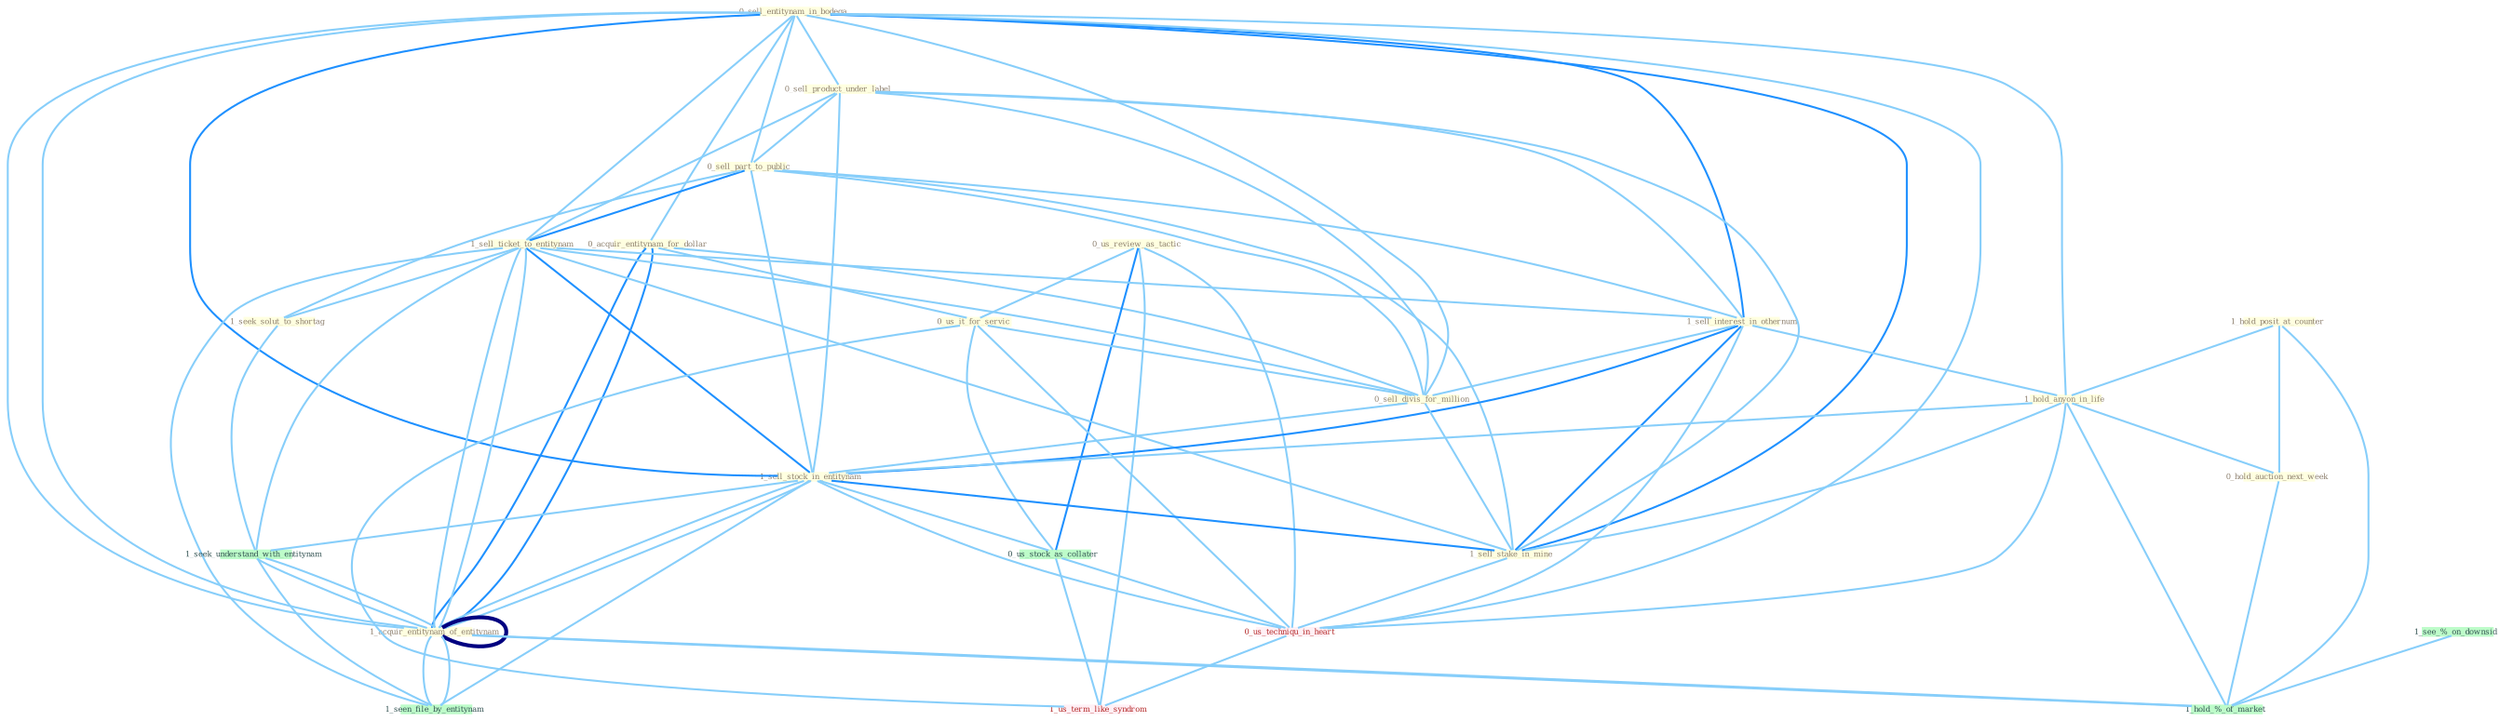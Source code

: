 Graph G{ 
    node
    [shape=polygon,style=filled,width=.5,height=.06,color="#BDFCC9",fixedsize=true,fontsize=4,
    fontcolor="#2f4f4f"];
    {node
    [color="#ffffe0", fontcolor="#8b7d6b"] "0_sell_entitynam_in_bodega " "0_sell_product_under_label " "0_acquir_entitynam_for_dollar " "0_us_review_as_tactic " "0_sell_part_to_public " "1_sell_ticket_to_entitynam " "1_seek_solut_to_shortag " "1_hold_posit_at_counter " "1_sell_interest_in_othernum " "1_hold_anyon_in_life " "0_us_it_for_servic " "0_sell_divis_for_million " "1_sell_stock_in_entitynam " "1_sell_stake_in_mine " "1_acquir_entitynam_of_entitynam " "0_hold_auction_next_week "}
{node [color="#fff0f5", fontcolor="#b22222"] "0_us_techniqu_in_heart " "1_us_term_like_syndrom "}
edge [color="#B0E2FF"];

	"0_sell_entitynam_in_bodega " -- "0_sell_product_under_label " [w="1", color="#87cefa" ];
	"0_sell_entitynam_in_bodega " -- "0_acquir_entitynam_for_dollar " [w="1", color="#87cefa" ];
	"0_sell_entitynam_in_bodega " -- "0_sell_part_to_public " [w="1", color="#87cefa" ];
	"0_sell_entitynam_in_bodega " -- "1_sell_ticket_to_entitynam " [w="1", color="#87cefa" ];
	"0_sell_entitynam_in_bodega " -- "1_sell_interest_in_othernum " [w="2", color="#1e90ff" , len=0.8];
	"0_sell_entitynam_in_bodega " -- "1_hold_anyon_in_life " [w="1", color="#87cefa" ];
	"0_sell_entitynam_in_bodega " -- "0_sell_divis_for_million " [w="1", color="#87cefa" ];
	"0_sell_entitynam_in_bodega " -- "1_sell_stock_in_entitynam " [w="2", color="#1e90ff" , len=0.8];
	"0_sell_entitynam_in_bodega " -- "1_sell_stake_in_mine " [w="2", color="#1e90ff" , len=0.8];
	"0_sell_entitynam_in_bodega " -- "1_acquir_entitynam_of_entitynam " [w="1", color="#87cefa" ];
	"0_sell_entitynam_in_bodega " -- "1_acquir_entitynam_of_entitynam " [w="1", color="#87cefa" ];
	"0_sell_entitynam_in_bodega " -- "0_us_techniqu_in_heart " [w="1", color="#87cefa" ];
	"0_sell_product_under_label " -- "0_sell_part_to_public " [w="1", color="#87cefa" ];
	"0_sell_product_under_label " -- "1_sell_ticket_to_entitynam " [w="1", color="#87cefa" ];
	"0_sell_product_under_label " -- "1_sell_interest_in_othernum " [w="1", color="#87cefa" ];
	"0_sell_product_under_label " -- "0_sell_divis_for_million " [w="1", color="#87cefa" ];
	"0_sell_product_under_label " -- "1_sell_stock_in_entitynam " [w="1", color="#87cefa" ];
	"0_sell_product_under_label " -- "1_sell_stake_in_mine " [w="1", color="#87cefa" ];
	"0_acquir_entitynam_for_dollar " -- "0_us_it_for_servic " [w="1", color="#87cefa" ];
	"0_acquir_entitynam_for_dollar " -- "0_sell_divis_for_million " [w="1", color="#87cefa" ];
	"0_acquir_entitynam_for_dollar " -- "1_acquir_entitynam_of_entitynam " [w="2", color="#1e90ff" , len=0.8];
	"0_acquir_entitynam_for_dollar " -- "1_acquir_entitynam_of_entitynam " [w="2", color="#1e90ff" , len=0.8];
	"0_us_review_as_tactic " -- "0_us_it_for_servic " [w="1", color="#87cefa" ];
	"0_us_review_as_tactic " -- "0_us_stock_as_collater " [w="2", color="#1e90ff" , len=0.8];
	"0_us_review_as_tactic " -- "0_us_techniqu_in_heart " [w="1", color="#87cefa" ];
	"0_us_review_as_tactic " -- "1_us_term_like_syndrom " [w="1", color="#87cefa" ];
	"0_sell_part_to_public " -- "1_sell_ticket_to_entitynam " [w="2", color="#1e90ff" , len=0.8];
	"0_sell_part_to_public " -- "1_seek_solut_to_shortag " [w="1", color="#87cefa" ];
	"0_sell_part_to_public " -- "1_sell_interest_in_othernum " [w="1", color="#87cefa" ];
	"0_sell_part_to_public " -- "0_sell_divis_for_million " [w="1", color="#87cefa" ];
	"0_sell_part_to_public " -- "1_sell_stock_in_entitynam " [w="1", color="#87cefa" ];
	"0_sell_part_to_public " -- "1_sell_stake_in_mine " [w="1", color="#87cefa" ];
	"1_sell_ticket_to_entitynam " -- "1_seek_solut_to_shortag " [w="1", color="#87cefa" ];
	"1_sell_ticket_to_entitynam " -- "1_sell_interest_in_othernum " [w="1", color="#87cefa" ];
	"1_sell_ticket_to_entitynam " -- "0_sell_divis_for_million " [w="1", color="#87cefa" ];
	"1_sell_ticket_to_entitynam " -- "1_sell_stock_in_entitynam " [w="2", color="#1e90ff" , len=0.8];
	"1_sell_ticket_to_entitynam " -- "1_sell_stake_in_mine " [w="1", color="#87cefa" ];
	"1_sell_ticket_to_entitynam " -- "1_acquir_entitynam_of_entitynam " [w="1", color="#87cefa" ];
	"1_sell_ticket_to_entitynam " -- "1_seen_file_by_entitynam " [w="1", color="#87cefa" ];
	"1_sell_ticket_to_entitynam " -- "1_seek_understand_with_entitynam " [w="1", color="#87cefa" ];
	"1_sell_ticket_to_entitynam " -- "1_acquir_entitynam_of_entitynam " [w="1", color="#87cefa" ];
	"1_seek_solut_to_shortag " -- "1_seek_understand_with_entitynam " [w="1", color="#87cefa" ];
	"1_hold_posit_at_counter " -- "1_hold_anyon_in_life " [w="1", color="#87cefa" ];
	"1_hold_posit_at_counter " -- "0_hold_auction_next_week " [w="1", color="#87cefa" ];
	"1_hold_posit_at_counter " -- "1_hold_%_of_market " [w="1", color="#87cefa" ];
	"1_sell_interest_in_othernum " -- "1_hold_anyon_in_life " [w="1", color="#87cefa" ];
	"1_sell_interest_in_othernum " -- "0_sell_divis_for_million " [w="1", color="#87cefa" ];
	"1_sell_interest_in_othernum " -- "1_sell_stock_in_entitynam " [w="2", color="#1e90ff" , len=0.8];
	"1_sell_interest_in_othernum " -- "1_sell_stake_in_mine " [w="2", color="#1e90ff" , len=0.8];
	"1_sell_interest_in_othernum " -- "0_us_techniqu_in_heart " [w="1", color="#87cefa" ];
	"1_hold_anyon_in_life " -- "1_sell_stock_in_entitynam " [w="1", color="#87cefa" ];
	"1_hold_anyon_in_life " -- "1_sell_stake_in_mine " [w="1", color="#87cefa" ];
	"1_hold_anyon_in_life " -- "0_hold_auction_next_week " [w="1", color="#87cefa" ];
	"1_hold_anyon_in_life " -- "0_us_techniqu_in_heart " [w="1", color="#87cefa" ];
	"1_hold_anyon_in_life " -- "1_hold_%_of_market " [w="1", color="#87cefa" ];
	"0_us_it_for_servic " -- "0_sell_divis_for_million " [w="1", color="#87cefa" ];
	"0_us_it_for_servic " -- "0_us_stock_as_collater " [w="1", color="#87cefa" ];
	"0_us_it_for_servic " -- "0_us_techniqu_in_heart " [w="1", color="#87cefa" ];
	"0_us_it_for_servic " -- "1_us_term_like_syndrom " [w="1", color="#87cefa" ];
	"0_sell_divis_for_million " -- "1_sell_stock_in_entitynam " [w="1", color="#87cefa" ];
	"0_sell_divis_for_million " -- "1_sell_stake_in_mine " [w="1", color="#87cefa" ];
	"1_sell_stock_in_entitynam " -- "1_sell_stake_in_mine " [w="2", color="#1e90ff" , len=0.8];
	"1_sell_stock_in_entitynam " -- "1_acquir_entitynam_of_entitynam " [w="1", color="#87cefa" ];
	"1_sell_stock_in_entitynam " -- "1_seen_file_by_entitynam " [w="1", color="#87cefa" ];
	"1_sell_stock_in_entitynam " -- "0_us_stock_as_collater " [w="1", color="#87cefa" ];
	"1_sell_stock_in_entitynam " -- "1_seek_understand_with_entitynam " [w="1", color="#87cefa" ];
	"1_sell_stock_in_entitynam " -- "1_acquir_entitynam_of_entitynam " [w="1", color="#87cefa" ];
	"1_sell_stock_in_entitynam " -- "0_us_techniqu_in_heart " [w="1", color="#87cefa" ];
	"1_sell_stake_in_mine " -- "0_us_techniqu_in_heart " [w="1", color="#87cefa" ];
	"1_acquir_entitynam_of_entitynam " -- "1_seen_file_by_entitynam " [w="1", color="#87cefa" ];
	"1_acquir_entitynam_of_entitynam " -- "1_seek_understand_with_entitynam " [w="1", color="#87cefa" ];
	"1_acquir_entitynam_of_entitynam " -- "1_acquir_entitynam_of_entitynam " [w="4", style=bold, color="#000080", len=0.4];
	"1_acquir_entitynam_of_entitynam " -- "1_hold_%_of_market " [w="1", color="#87cefa" ];
	"0_hold_auction_next_week " -- "1_hold_%_of_market " [w="1", color="#87cefa" ];
	"1_seen_file_by_entitynam " -- "1_seek_understand_with_entitynam " [w="1", color="#87cefa" ];
	"1_seen_file_by_entitynam " -- "1_acquir_entitynam_of_entitynam " [w="1", color="#87cefa" ];
	"0_us_stock_as_collater " -- "0_us_techniqu_in_heart " [w="1", color="#87cefa" ];
	"0_us_stock_as_collater " -- "1_us_term_like_syndrom " [w="1", color="#87cefa" ];
	"1_seek_understand_with_entitynam " -- "1_acquir_entitynam_of_entitynam " [w="1", color="#87cefa" ];
	"1_acquir_entitynam_of_entitynam " -- "1_hold_%_of_market " [w="1", color="#87cefa" ];
	"0_us_techniqu_in_heart " -- "1_us_term_like_syndrom " [w="1", color="#87cefa" ];
	"1_see_%_on_downsid " -- "1_hold_%_of_market " [w="1", color="#87cefa" ];
}